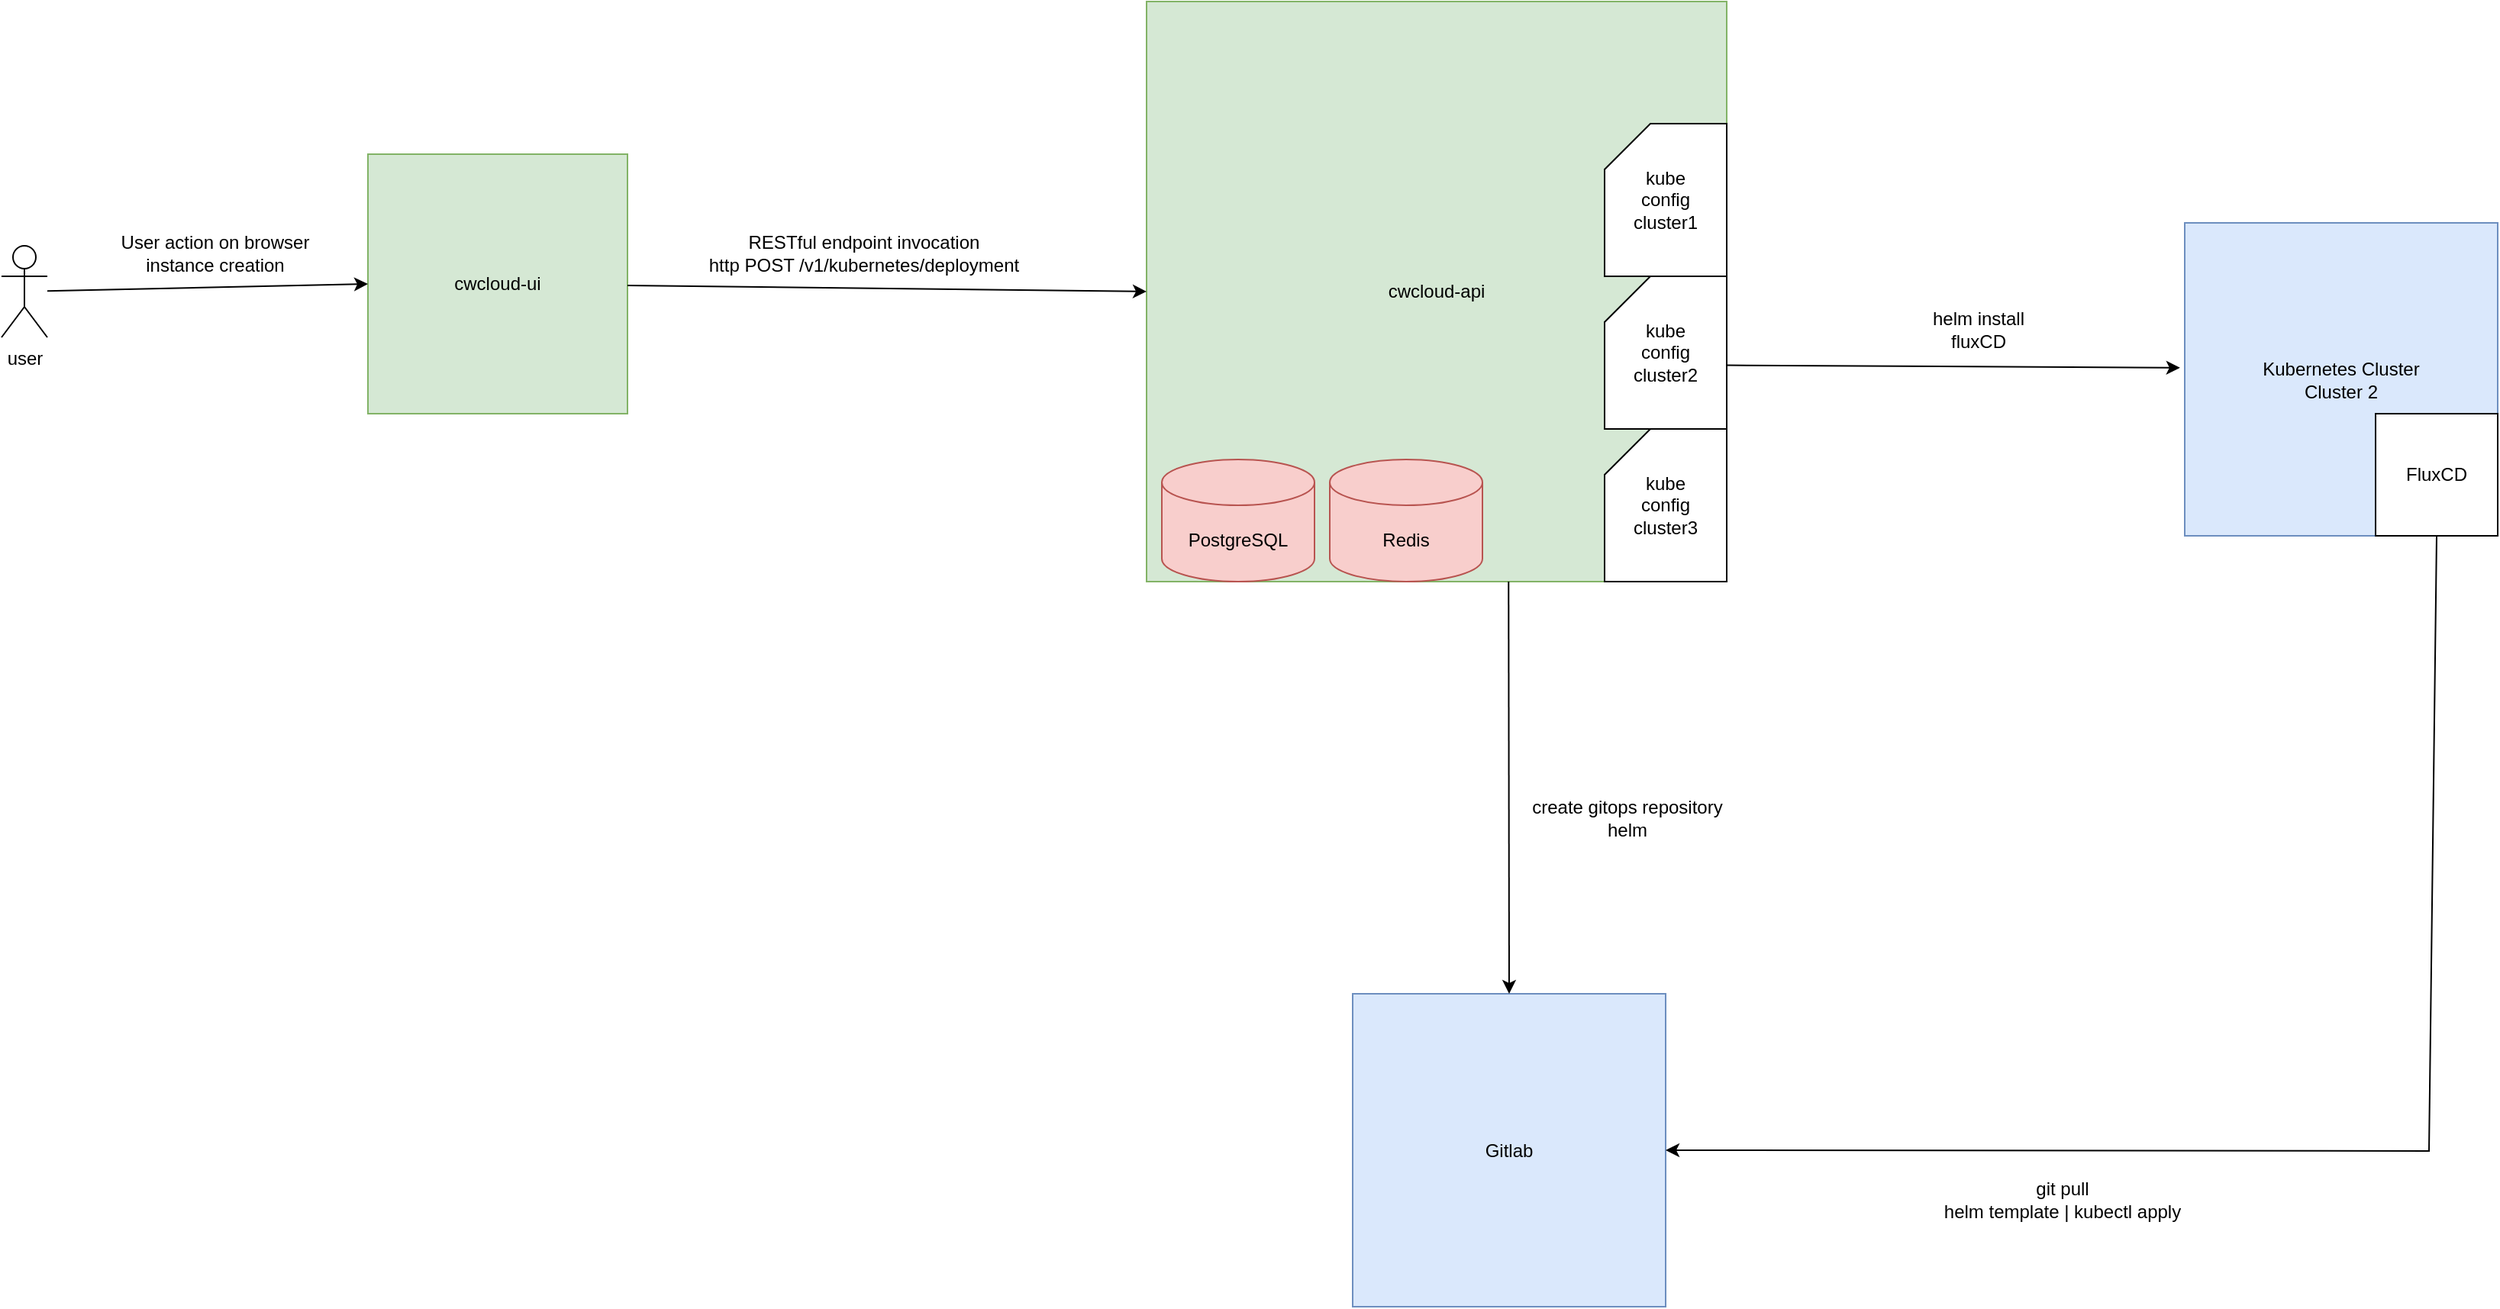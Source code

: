 <mxfile version="24.2.1" type="device">
  <diagram name="Page-1" id="8OBKk41p--By60RAJChD">
    <mxGraphModel dx="2818" dy="1359" grid="1" gridSize="10" guides="1" tooltips="1" connect="1" arrows="1" fold="1" page="1" pageScale="1" pageWidth="850" pageHeight="1100" math="0" shadow="0">
      <root>
        <mxCell id="0" />
        <mxCell id="1" parent="0" />
        <mxCell id="VmBzKAPH3LvwEZfFCWB9-1" value="cwcloud-api" style="whiteSpace=wrap;html=1;aspect=fixed;fillColor=#d5e8d4;strokeColor=#82b366;" parent="1" vertex="1">
          <mxGeometry x="360" y="170" width="380" height="380" as="geometry" />
        </mxCell>
        <mxCell id="VmBzKAPH3LvwEZfFCWB9-2" value="PostgreSQL" style="shape=cylinder3;whiteSpace=wrap;html=1;boundedLbl=1;backgroundOutline=1;size=15;fillColor=#f8cecc;strokeColor=#b85450;" parent="1" vertex="1">
          <mxGeometry x="370" y="470" width="100" height="80" as="geometry" />
        </mxCell>
        <mxCell id="VmBzKAPH3LvwEZfFCWB9-4" value="user" style="shape=umlActor;verticalLabelPosition=bottom;verticalAlign=top;html=1;outlineConnect=0;" parent="1" vertex="1">
          <mxGeometry x="-390" y="330" width="30" height="60" as="geometry" />
        </mxCell>
        <mxCell id="VmBzKAPH3LvwEZfFCWB9-8" value="cwcloud-ui" style="whiteSpace=wrap;html=1;aspect=fixed;fillColor=#d5e8d4;strokeColor=#82b366;" parent="1" vertex="1">
          <mxGeometry x="-150" y="270" width="170" height="170" as="geometry" />
        </mxCell>
        <mxCell id="VmBzKAPH3LvwEZfFCWB9-10" value="" style="endArrow=classic;html=1;rounded=0;entryX=0;entryY=0.5;entryDx=0;entryDy=0;" parent="1" target="VmBzKAPH3LvwEZfFCWB9-8" edge="1" source="VmBzKAPH3LvwEZfFCWB9-4">
          <mxGeometry width="50" height="50" relative="1" as="geometry">
            <mxPoint x="-350" y="370" as="sourcePoint" />
            <mxPoint x="-300" y="330" as="targetPoint" />
          </mxGeometry>
        </mxCell>
        <mxCell id="VmBzKAPH3LvwEZfFCWB9-12" value="" style="endArrow=classic;html=1;rounded=0;entryX=0;entryY=0.5;entryDx=0;entryDy=0;" parent="1" source="VmBzKAPH3LvwEZfFCWB9-8" target="VmBzKAPH3LvwEZfFCWB9-1" edge="1">
          <mxGeometry width="50" height="50" relative="1" as="geometry">
            <mxPoint x="160" y="380" as="sourcePoint" />
            <mxPoint x="210" y="330" as="targetPoint" />
          </mxGeometry>
        </mxCell>
        <mxCell id="VmBzKAPH3LvwEZfFCWB9-15" value="Redis" style="shape=cylinder3;whiteSpace=wrap;html=1;boundedLbl=1;backgroundOutline=1;size=15;fillColor=#f8cecc;strokeColor=#b85450;" parent="1" vertex="1">
          <mxGeometry x="480" y="470" width="100" height="80" as="geometry" />
        </mxCell>
        <mxCell id="VmBzKAPH3LvwEZfFCWB9-33" value="RESTful endpoint invocation&lt;br&gt;http POST /v1/kubernetes/deployment" style="text;html=1;align=center;verticalAlign=middle;whiteSpace=wrap;rounded=0;" parent="1" vertex="1">
          <mxGeometry x="30" y="320" width="290" height="30" as="geometry" />
        </mxCell>
        <mxCell id="VmBzKAPH3LvwEZfFCWB9-36" style="edgeStyle=orthogonalEdgeStyle;rounded=0;orthogonalLoop=1;jettySize=auto;html=1;exitX=0.5;exitY=1;exitDx=0;exitDy=0;" parent="1" edge="1">
          <mxGeometry relative="1" as="geometry">
            <mxPoint x="130" y="550" as="sourcePoint" />
            <mxPoint x="130" y="550" as="targetPoint" />
          </mxGeometry>
        </mxCell>
        <mxCell id="VmBzKAPH3LvwEZfFCWB9-38" value="User action on browser&lt;br&gt;instance creation" style="text;html=1;align=center;verticalAlign=middle;whiteSpace=wrap;rounded=0;" parent="1" vertex="1">
          <mxGeometry x="-350" y="320" width="200" height="30" as="geometry" />
        </mxCell>
        <mxCell id="VmBzKAPH3LvwEZfFCWB9-48" value="Kubernetes Cluster&lt;br&gt;Cluster 2" style="whiteSpace=wrap;html=1;aspect=fixed;fillColor=#dae8fc;strokeColor=#6c8ebf;" parent="1" vertex="1">
          <mxGeometry x="1040" y="315" width="205" height="205" as="geometry" />
        </mxCell>
        <mxCell id="VmBzKAPH3LvwEZfFCWB9-51" value="" style="endArrow=classic;html=1;rounded=0;exitX=1.001;exitY=0.627;exitDx=0;exitDy=0;exitPerimeter=0;entryX=-0.015;entryY=0.463;entryDx=0;entryDy=0;entryPerimeter=0;" parent="1" source="VmBzKAPH3LvwEZfFCWB9-1" target="VmBzKAPH3LvwEZfFCWB9-48" edge="1">
          <mxGeometry width="50" height="50" relative="1" as="geometry">
            <mxPoint x="880" y="405" as="sourcePoint" />
            <mxPoint x="930" y="320" as="targetPoint" />
          </mxGeometry>
        </mxCell>
        <mxCell id="VmBzKAPH3LvwEZfFCWB9-53" style="edgeStyle=orthogonalEdgeStyle;rounded=0;orthogonalLoop=1;jettySize=auto;html=1;exitX=0.5;exitY=1;exitDx=0;exitDy=0;" parent="1" edge="1">
          <mxGeometry relative="1" as="geometry">
            <mxPoint x="765" y="420" as="sourcePoint" />
            <mxPoint x="765" y="420" as="targetPoint" />
          </mxGeometry>
        </mxCell>
        <mxCell id="VmBzKAPH3LvwEZfFCWB9-56" value="create gitops repository&lt;br&gt;helm" style="text;html=1;align=center;verticalAlign=middle;whiteSpace=wrap;rounded=0;" parent="1" vertex="1">
          <mxGeometry x="600" y="690" width="150" height="30" as="geometry" />
        </mxCell>
        <mxCell id="VmBzKAPH3LvwEZfFCWB9-58" value="helm install&lt;div&gt;fluxCD&lt;/div&gt;" style="text;html=1;align=center;verticalAlign=middle;whiteSpace=wrap;rounded=0;" parent="1" vertex="1">
          <mxGeometry x="820" y="370" width="170" height="30" as="geometry" />
        </mxCell>
        <mxCell id="VmBzKAPH3LvwEZfFCWB9-72" value="Gitlab" style="whiteSpace=wrap;html=1;aspect=fixed;fillColor=#dae8fc;strokeColor=#6c8ebf;" parent="1" vertex="1">
          <mxGeometry x="495" y="820" width="205" height="205" as="geometry" />
        </mxCell>
        <mxCell id="VmBzKAPH3LvwEZfFCWB9-73" value="" style="endArrow=classic;html=1;rounded=0;exitX=0.624;exitY=1;exitDx=0;exitDy=0;exitPerimeter=0;entryX=0.5;entryY=0;entryDx=0;entryDy=0;" parent="1" source="VmBzKAPH3LvwEZfFCWB9-1" target="VmBzKAPH3LvwEZfFCWB9-72" edge="1">
          <mxGeometry width="50" height="50" relative="1" as="geometry">
            <mxPoint x="910" y="720" as="sourcePoint" />
            <mxPoint x="960" y="670" as="targetPoint" />
          </mxGeometry>
        </mxCell>
        <mxCell id="VmBzKAPH3LvwEZfFCWB9-84" value="git pull&lt;br&gt;helm template | kubectl apply" style="text;html=1;align=center;verticalAlign=middle;whiteSpace=wrap;rounded=0;" parent="1" vertex="1">
          <mxGeometry x="860" y="940" width="200" height="30" as="geometry" />
        </mxCell>
        <mxCell id="oKcMAaPuIGs6lxj5BwL7-1" value="FluxCD" style="whiteSpace=wrap;html=1;aspect=fixed;" vertex="1" parent="1">
          <mxGeometry x="1165" y="440" width="80" height="80" as="geometry" />
        </mxCell>
        <mxCell id="oKcMAaPuIGs6lxj5BwL7-2" value="" style="endArrow=classic;html=1;rounded=0;exitX=0.5;exitY=1;exitDx=0;exitDy=0;entryX=1;entryY=0.5;entryDx=0;entryDy=0;" edge="1" parent="1" source="oKcMAaPuIGs6lxj5BwL7-1" target="VmBzKAPH3LvwEZfFCWB9-72">
          <mxGeometry width="50" height="50" relative="1" as="geometry">
            <mxPoint x="1050" y="820" as="sourcePoint" />
            <mxPoint x="1260" y="1190" as="targetPoint" />
            <Array as="points">
              <mxPoint x="1200" y="923" />
            </Array>
          </mxGeometry>
        </mxCell>
        <mxCell id="oKcMAaPuIGs6lxj5BwL7-3" value="kube&lt;br&gt;config&lt;br&gt;cluster2" style="shape=card;whiteSpace=wrap;html=1;" vertex="1" parent="1">
          <mxGeometry x="660" y="350" width="80" height="100" as="geometry" />
        </mxCell>
        <mxCell id="oKcMAaPuIGs6lxj5BwL7-4" value="kube&lt;br&gt;config&lt;br&gt;cluster1" style="shape=card;whiteSpace=wrap;html=1;" vertex="1" parent="1">
          <mxGeometry x="660" y="250" width="80" height="100" as="geometry" />
        </mxCell>
        <mxCell id="oKcMAaPuIGs6lxj5BwL7-5" value="kube&lt;br&gt;config&lt;br&gt;cluster3" style="shape=card;whiteSpace=wrap;html=1;" vertex="1" parent="1">
          <mxGeometry x="660" y="450" width="80" height="100" as="geometry" />
        </mxCell>
      </root>
    </mxGraphModel>
  </diagram>
</mxfile>
